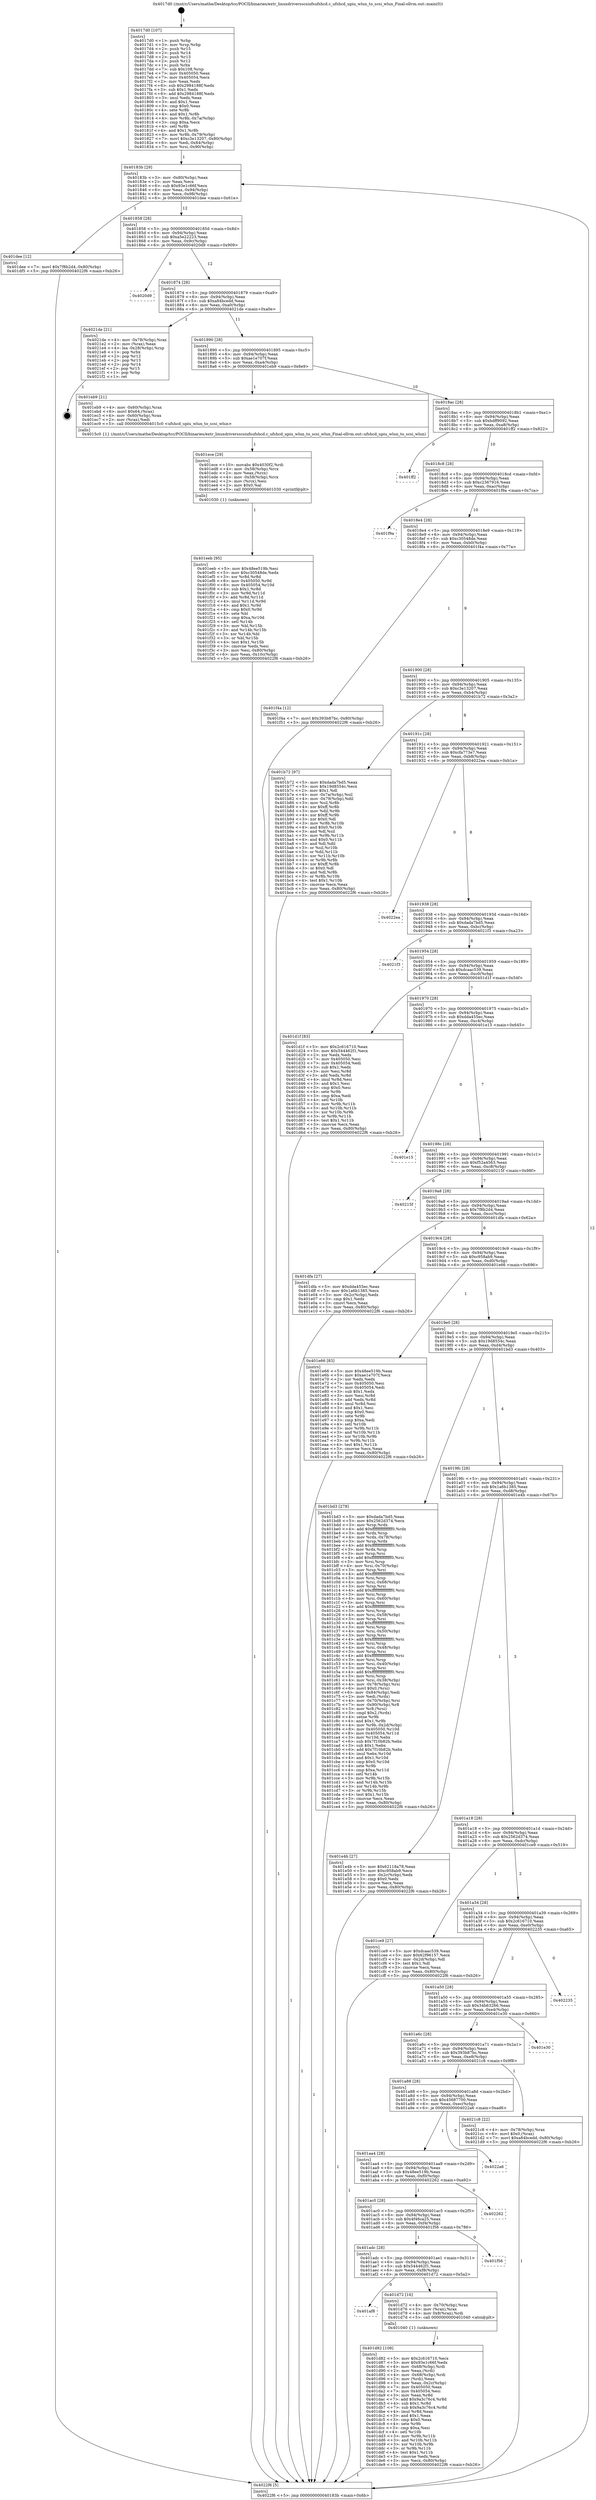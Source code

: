 digraph "0x4017d0" {
  label = "0x4017d0 (/mnt/c/Users/mathe/Desktop/tcc/POCII/binaries/extr_linuxdriversscsiufsufshcd.c_ufshcd_upiu_wlun_to_scsi_wlun_Final-ollvm.out::main(0))"
  labelloc = "t"
  node[shape=record]

  Entry [label="",width=0.3,height=0.3,shape=circle,fillcolor=black,style=filled]
  "0x40183b" [label="{
     0x40183b [29]\l
     | [instrs]\l
     &nbsp;&nbsp;0x40183b \<+3\>: mov -0x80(%rbp),%eax\l
     &nbsp;&nbsp;0x40183e \<+2\>: mov %eax,%ecx\l
     &nbsp;&nbsp;0x401840 \<+6\>: sub $0x93e1c66f,%ecx\l
     &nbsp;&nbsp;0x401846 \<+6\>: mov %eax,-0x94(%rbp)\l
     &nbsp;&nbsp;0x40184c \<+6\>: mov %ecx,-0x98(%rbp)\l
     &nbsp;&nbsp;0x401852 \<+6\>: je 0000000000401dee \<main+0x61e\>\l
  }"]
  "0x401dee" [label="{
     0x401dee [12]\l
     | [instrs]\l
     &nbsp;&nbsp;0x401dee \<+7\>: movl $0x7f8b2d4,-0x80(%rbp)\l
     &nbsp;&nbsp;0x401df5 \<+5\>: jmp 00000000004022f6 \<main+0xb26\>\l
  }"]
  "0x401858" [label="{
     0x401858 [28]\l
     | [instrs]\l
     &nbsp;&nbsp;0x401858 \<+5\>: jmp 000000000040185d \<main+0x8d\>\l
     &nbsp;&nbsp;0x40185d \<+6\>: mov -0x94(%rbp),%eax\l
     &nbsp;&nbsp;0x401863 \<+5\>: sub $0xa5e22223,%eax\l
     &nbsp;&nbsp;0x401868 \<+6\>: mov %eax,-0x9c(%rbp)\l
     &nbsp;&nbsp;0x40186e \<+6\>: je 00000000004020d9 \<main+0x909\>\l
  }"]
  Exit [label="",width=0.3,height=0.3,shape=circle,fillcolor=black,style=filled,peripheries=2]
  "0x4020d9" [label="{
     0x4020d9\l
  }", style=dashed]
  "0x401874" [label="{
     0x401874 [28]\l
     | [instrs]\l
     &nbsp;&nbsp;0x401874 \<+5\>: jmp 0000000000401879 \<main+0xa9\>\l
     &nbsp;&nbsp;0x401879 \<+6\>: mov -0x94(%rbp),%eax\l
     &nbsp;&nbsp;0x40187f \<+5\>: sub $0xa84bcedd,%eax\l
     &nbsp;&nbsp;0x401884 \<+6\>: mov %eax,-0xa0(%rbp)\l
     &nbsp;&nbsp;0x40188a \<+6\>: je 00000000004021de \<main+0xa0e\>\l
  }"]
  "0x401eeb" [label="{
     0x401eeb [95]\l
     | [instrs]\l
     &nbsp;&nbsp;0x401eeb \<+5\>: mov $0x48ee519b,%esi\l
     &nbsp;&nbsp;0x401ef0 \<+5\>: mov $0xc30548de,%edx\l
     &nbsp;&nbsp;0x401ef5 \<+3\>: xor %r8d,%r8d\l
     &nbsp;&nbsp;0x401ef8 \<+8\>: mov 0x405050,%r9d\l
     &nbsp;&nbsp;0x401f00 \<+8\>: mov 0x405054,%r10d\l
     &nbsp;&nbsp;0x401f08 \<+4\>: sub $0x1,%r8d\l
     &nbsp;&nbsp;0x401f0c \<+3\>: mov %r9d,%r11d\l
     &nbsp;&nbsp;0x401f0f \<+3\>: add %r8d,%r11d\l
     &nbsp;&nbsp;0x401f12 \<+4\>: imul %r11d,%r9d\l
     &nbsp;&nbsp;0x401f16 \<+4\>: and $0x1,%r9d\l
     &nbsp;&nbsp;0x401f1a \<+4\>: cmp $0x0,%r9d\l
     &nbsp;&nbsp;0x401f1e \<+3\>: sete %bl\l
     &nbsp;&nbsp;0x401f21 \<+4\>: cmp $0xa,%r10d\l
     &nbsp;&nbsp;0x401f25 \<+4\>: setl %r14b\l
     &nbsp;&nbsp;0x401f29 \<+3\>: mov %bl,%r15b\l
     &nbsp;&nbsp;0x401f2c \<+3\>: and %r14b,%r15b\l
     &nbsp;&nbsp;0x401f2f \<+3\>: xor %r14b,%bl\l
     &nbsp;&nbsp;0x401f32 \<+3\>: or %bl,%r15b\l
     &nbsp;&nbsp;0x401f35 \<+4\>: test $0x1,%r15b\l
     &nbsp;&nbsp;0x401f39 \<+3\>: cmovne %edx,%esi\l
     &nbsp;&nbsp;0x401f3c \<+3\>: mov %esi,-0x80(%rbp)\l
     &nbsp;&nbsp;0x401f3f \<+6\>: mov %eax,-0x10c(%rbp)\l
     &nbsp;&nbsp;0x401f45 \<+5\>: jmp 00000000004022f6 \<main+0xb26\>\l
  }"]
  "0x4021de" [label="{
     0x4021de [21]\l
     | [instrs]\l
     &nbsp;&nbsp;0x4021de \<+4\>: mov -0x78(%rbp),%rax\l
     &nbsp;&nbsp;0x4021e2 \<+2\>: mov (%rax),%eax\l
     &nbsp;&nbsp;0x4021e4 \<+4\>: lea -0x28(%rbp),%rsp\l
     &nbsp;&nbsp;0x4021e8 \<+1\>: pop %rbx\l
     &nbsp;&nbsp;0x4021e9 \<+2\>: pop %r12\l
     &nbsp;&nbsp;0x4021eb \<+2\>: pop %r13\l
     &nbsp;&nbsp;0x4021ed \<+2\>: pop %r14\l
     &nbsp;&nbsp;0x4021ef \<+2\>: pop %r15\l
     &nbsp;&nbsp;0x4021f1 \<+1\>: pop %rbp\l
     &nbsp;&nbsp;0x4021f2 \<+1\>: ret\l
  }"]
  "0x401890" [label="{
     0x401890 [28]\l
     | [instrs]\l
     &nbsp;&nbsp;0x401890 \<+5\>: jmp 0000000000401895 \<main+0xc5\>\l
     &nbsp;&nbsp;0x401895 \<+6\>: mov -0x94(%rbp),%eax\l
     &nbsp;&nbsp;0x40189b \<+5\>: sub $0xae1e707f,%eax\l
     &nbsp;&nbsp;0x4018a0 \<+6\>: mov %eax,-0xa4(%rbp)\l
     &nbsp;&nbsp;0x4018a6 \<+6\>: je 0000000000401eb9 \<main+0x6e9\>\l
  }"]
  "0x401ece" [label="{
     0x401ece [29]\l
     | [instrs]\l
     &nbsp;&nbsp;0x401ece \<+10\>: movabs $0x4030f2,%rdi\l
     &nbsp;&nbsp;0x401ed8 \<+4\>: mov -0x58(%rbp),%rcx\l
     &nbsp;&nbsp;0x401edc \<+2\>: mov %eax,(%rcx)\l
     &nbsp;&nbsp;0x401ede \<+4\>: mov -0x58(%rbp),%rcx\l
     &nbsp;&nbsp;0x401ee2 \<+2\>: mov (%rcx),%esi\l
     &nbsp;&nbsp;0x401ee4 \<+2\>: mov $0x0,%al\l
     &nbsp;&nbsp;0x401ee6 \<+5\>: call 0000000000401030 \<printf@plt\>\l
     | [calls]\l
     &nbsp;&nbsp;0x401030 \{1\} (unknown)\l
  }"]
  "0x401eb9" [label="{
     0x401eb9 [21]\l
     | [instrs]\l
     &nbsp;&nbsp;0x401eb9 \<+4\>: mov -0x60(%rbp),%rax\l
     &nbsp;&nbsp;0x401ebd \<+6\>: movl $0x64,(%rax)\l
     &nbsp;&nbsp;0x401ec3 \<+4\>: mov -0x60(%rbp),%rax\l
     &nbsp;&nbsp;0x401ec7 \<+2\>: mov (%rax),%edi\l
     &nbsp;&nbsp;0x401ec9 \<+5\>: call 00000000004015c0 \<ufshcd_upiu_wlun_to_scsi_wlun\>\l
     | [calls]\l
     &nbsp;&nbsp;0x4015c0 \{1\} (/mnt/c/Users/mathe/Desktop/tcc/POCII/binaries/extr_linuxdriversscsiufsufshcd.c_ufshcd_upiu_wlun_to_scsi_wlun_Final-ollvm.out::ufshcd_upiu_wlun_to_scsi_wlun)\l
  }"]
  "0x4018ac" [label="{
     0x4018ac [28]\l
     | [instrs]\l
     &nbsp;&nbsp;0x4018ac \<+5\>: jmp 00000000004018b1 \<main+0xe1\>\l
     &nbsp;&nbsp;0x4018b1 \<+6\>: mov -0x94(%rbp),%eax\l
     &nbsp;&nbsp;0x4018b7 \<+5\>: sub $0xbdff9092,%eax\l
     &nbsp;&nbsp;0x4018bc \<+6\>: mov %eax,-0xa8(%rbp)\l
     &nbsp;&nbsp;0x4018c2 \<+6\>: je 0000000000401ff2 \<main+0x822\>\l
  }"]
  "0x401d82" [label="{
     0x401d82 [108]\l
     | [instrs]\l
     &nbsp;&nbsp;0x401d82 \<+5\>: mov $0x2c616710,%ecx\l
     &nbsp;&nbsp;0x401d87 \<+5\>: mov $0x93e1c66f,%edx\l
     &nbsp;&nbsp;0x401d8c \<+4\>: mov -0x68(%rbp),%rdi\l
     &nbsp;&nbsp;0x401d90 \<+2\>: mov %eax,(%rdi)\l
     &nbsp;&nbsp;0x401d92 \<+4\>: mov -0x68(%rbp),%rdi\l
     &nbsp;&nbsp;0x401d96 \<+2\>: mov (%rdi),%eax\l
     &nbsp;&nbsp;0x401d98 \<+3\>: mov %eax,-0x2c(%rbp)\l
     &nbsp;&nbsp;0x401d9b \<+7\>: mov 0x405050,%eax\l
     &nbsp;&nbsp;0x401da2 \<+7\>: mov 0x405054,%esi\l
     &nbsp;&nbsp;0x401da9 \<+3\>: mov %eax,%r8d\l
     &nbsp;&nbsp;0x401dac \<+7\>: add $0x9a3c76c4,%r8d\l
     &nbsp;&nbsp;0x401db3 \<+4\>: sub $0x1,%r8d\l
     &nbsp;&nbsp;0x401db7 \<+7\>: sub $0x9a3c76c4,%r8d\l
     &nbsp;&nbsp;0x401dbe \<+4\>: imul %r8d,%eax\l
     &nbsp;&nbsp;0x401dc2 \<+3\>: and $0x1,%eax\l
     &nbsp;&nbsp;0x401dc5 \<+3\>: cmp $0x0,%eax\l
     &nbsp;&nbsp;0x401dc8 \<+4\>: sete %r9b\l
     &nbsp;&nbsp;0x401dcc \<+3\>: cmp $0xa,%esi\l
     &nbsp;&nbsp;0x401dcf \<+4\>: setl %r10b\l
     &nbsp;&nbsp;0x401dd3 \<+3\>: mov %r9b,%r11b\l
     &nbsp;&nbsp;0x401dd6 \<+3\>: and %r10b,%r11b\l
     &nbsp;&nbsp;0x401dd9 \<+3\>: xor %r10b,%r9b\l
     &nbsp;&nbsp;0x401ddc \<+3\>: or %r9b,%r11b\l
     &nbsp;&nbsp;0x401ddf \<+4\>: test $0x1,%r11b\l
     &nbsp;&nbsp;0x401de3 \<+3\>: cmovne %edx,%ecx\l
     &nbsp;&nbsp;0x401de6 \<+3\>: mov %ecx,-0x80(%rbp)\l
     &nbsp;&nbsp;0x401de9 \<+5\>: jmp 00000000004022f6 \<main+0xb26\>\l
  }"]
  "0x401ff2" [label="{
     0x401ff2\l
  }", style=dashed]
  "0x4018c8" [label="{
     0x4018c8 [28]\l
     | [instrs]\l
     &nbsp;&nbsp;0x4018c8 \<+5\>: jmp 00000000004018cd \<main+0xfd\>\l
     &nbsp;&nbsp;0x4018cd \<+6\>: mov -0x94(%rbp),%eax\l
     &nbsp;&nbsp;0x4018d3 \<+5\>: sub $0xc2367916,%eax\l
     &nbsp;&nbsp;0x4018d8 \<+6\>: mov %eax,-0xac(%rbp)\l
     &nbsp;&nbsp;0x4018de \<+6\>: je 0000000000401f9a \<main+0x7ca\>\l
  }"]
  "0x401af8" [label="{
     0x401af8\l
  }", style=dashed]
  "0x401f9a" [label="{
     0x401f9a\l
  }", style=dashed]
  "0x4018e4" [label="{
     0x4018e4 [28]\l
     | [instrs]\l
     &nbsp;&nbsp;0x4018e4 \<+5\>: jmp 00000000004018e9 \<main+0x119\>\l
     &nbsp;&nbsp;0x4018e9 \<+6\>: mov -0x94(%rbp),%eax\l
     &nbsp;&nbsp;0x4018ef \<+5\>: sub $0xc30548de,%eax\l
     &nbsp;&nbsp;0x4018f4 \<+6\>: mov %eax,-0xb0(%rbp)\l
     &nbsp;&nbsp;0x4018fa \<+6\>: je 0000000000401f4a \<main+0x77a\>\l
  }"]
  "0x401d72" [label="{
     0x401d72 [16]\l
     | [instrs]\l
     &nbsp;&nbsp;0x401d72 \<+4\>: mov -0x70(%rbp),%rax\l
     &nbsp;&nbsp;0x401d76 \<+3\>: mov (%rax),%rax\l
     &nbsp;&nbsp;0x401d79 \<+4\>: mov 0x8(%rax),%rdi\l
     &nbsp;&nbsp;0x401d7d \<+5\>: call 0000000000401040 \<atoi@plt\>\l
     | [calls]\l
     &nbsp;&nbsp;0x401040 \{1\} (unknown)\l
  }"]
  "0x401f4a" [label="{
     0x401f4a [12]\l
     | [instrs]\l
     &nbsp;&nbsp;0x401f4a \<+7\>: movl $0x393b87bc,-0x80(%rbp)\l
     &nbsp;&nbsp;0x401f51 \<+5\>: jmp 00000000004022f6 \<main+0xb26\>\l
  }"]
  "0x401900" [label="{
     0x401900 [28]\l
     | [instrs]\l
     &nbsp;&nbsp;0x401900 \<+5\>: jmp 0000000000401905 \<main+0x135\>\l
     &nbsp;&nbsp;0x401905 \<+6\>: mov -0x94(%rbp),%eax\l
     &nbsp;&nbsp;0x40190b \<+5\>: sub $0xc3e13207,%eax\l
     &nbsp;&nbsp;0x401910 \<+6\>: mov %eax,-0xb4(%rbp)\l
     &nbsp;&nbsp;0x401916 \<+6\>: je 0000000000401b72 \<main+0x3a2\>\l
  }"]
  "0x401adc" [label="{
     0x401adc [28]\l
     | [instrs]\l
     &nbsp;&nbsp;0x401adc \<+5\>: jmp 0000000000401ae1 \<main+0x311\>\l
     &nbsp;&nbsp;0x401ae1 \<+6\>: mov -0x94(%rbp),%eax\l
     &nbsp;&nbsp;0x401ae7 \<+5\>: sub $0x544462f1,%eax\l
     &nbsp;&nbsp;0x401aec \<+6\>: mov %eax,-0xf8(%rbp)\l
     &nbsp;&nbsp;0x401af2 \<+6\>: je 0000000000401d72 \<main+0x5a2\>\l
  }"]
  "0x401b72" [label="{
     0x401b72 [97]\l
     | [instrs]\l
     &nbsp;&nbsp;0x401b72 \<+5\>: mov $0xdada7bd5,%eax\l
     &nbsp;&nbsp;0x401b77 \<+5\>: mov $0x19d8554c,%ecx\l
     &nbsp;&nbsp;0x401b7c \<+2\>: mov $0x1,%dl\l
     &nbsp;&nbsp;0x401b7e \<+4\>: mov -0x7a(%rbp),%sil\l
     &nbsp;&nbsp;0x401b82 \<+4\>: mov -0x79(%rbp),%dil\l
     &nbsp;&nbsp;0x401b86 \<+3\>: mov %sil,%r8b\l
     &nbsp;&nbsp;0x401b89 \<+4\>: xor $0xff,%r8b\l
     &nbsp;&nbsp;0x401b8d \<+3\>: mov %dil,%r9b\l
     &nbsp;&nbsp;0x401b90 \<+4\>: xor $0xff,%r9b\l
     &nbsp;&nbsp;0x401b94 \<+3\>: xor $0x0,%dl\l
     &nbsp;&nbsp;0x401b97 \<+3\>: mov %r8b,%r10b\l
     &nbsp;&nbsp;0x401b9a \<+4\>: and $0x0,%r10b\l
     &nbsp;&nbsp;0x401b9e \<+3\>: and %dl,%sil\l
     &nbsp;&nbsp;0x401ba1 \<+3\>: mov %r9b,%r11b\l
     &nbsp;&nbsp;0x401ba4 \<+4\>: and $0x0,%r11b\l
     &nbsp;&nbsp;0x401ba8 \<+3\>: and %dl,%dil\l
     &nbsp;&nbsp;0x401bab \<+3\>: or %sil,%r10b\l
     &nbsp;&nbsp;0x401bae \<+3\>: or %dil,%r11b\l
     &nbsp;&nbsp;0x401bb1 \<+3\>: xor %r11b,%r10b\l
     &nbsp;&nbsp;0x401bb4 \<+3\>: or %r9b,%r8b\l
     &nbsp;&nbsp;0x401bb7 \<+4\>: xor $0xff,%r8b\l
     &nbsp;&nbsp;0x401bbb \<+3\>: or $0x0,%dl\l
     &nbsp;&nbsp;0x401bbe \<+3\>: and %dl,%r8b\l
     &nbsp;&nbsp;0x401bc1 \<+3\>: or %r8b,%r10b\l
     &nbsp;&nbsp;0x401bc4 \<+4\>: test $0x1,%r10b\l
     &nbsp;&nbsp;0x401bc8 \<+3\>: cmovne %ecx,%eax\l
     &nbsp;&nbsp;0x401bcb \<+3\>: mov %eax,-0x80(%rbp)\l
     &nbsp;&nbsp;0x401bce \<+5\>: jmp 00000000004022f6 \<main+0xb26\>\l
  }"]
  "0x40191c" [label="{
     0x40191c [28]\l
     | [instrs]\l
     &nbsp;&nbsp;0x40191c \<+5\>: jmp 0000000000401921 \<main+0x151\>\l
     &nbsp;&nbsp;0x401921 \<+6\>: mov -0x94(%rbp),%eax\l
     &nbsp;&nbsp;0x401927 \<+5\>: sub $0xcfa773e7,%eax\l
     &nbsp;&nbsp;0x40192c \<+6\>: mov %eax,-0xb8(%rbp)\l
     &nbsp;&nbsp;0x401932 \<+6\>: je 00000000004022ea \<main+0xb1a\>\l
  }"]
  "0x4022f6" [label="{
     0x4022f6 [5]\l
     | [instrs]\l
     &nbsp;&nbsp;0x4022f6 \<+5\>: jmp 000000000040183b \<main+0x6b\>\l
  }"]
  "0x4017d0" [label="{
     0x4017d0 [107]\l
     | [instrs]\l
     &nbsp;&nbsp;0x4017d0 \<+1\>: push %rbp\l
     &nbsp;&nbsp;0x4017d1 \<+3\>: mov %rsp,%rbp\l
     &nbsp;&nbsp;0x4017d4 \<+2\>: push %r15\l
     &nbsp;&nbsp;0x4017d6 \<+2\>: push %r14\l
     &nbsp;&nbsp;0x4017d8 \<+2\>: push %r13\l
     &nbsp;&nbsp;0x4017da \<+2\>: push %r12\l
     &nbsp;&nbsp;0x4017dc \<+1\>: push %rbx\l
     &nbsp;&nbsp;0x4017dd \<+7\>: sub $0x108,%rsp\l
     &nbsp;&nbsp;0x4017e4 \<+7\>: mov 0x405050,%eax\l
     &nbsp;&nbsp;0x4017eb \<+7\>: mov 0x405054,%ecx\l
     &nbsp;&nbsp;0x4017f2 \<+2\>: mov %eax,%edx\l
     &nbsp;&nbsp;0x4017f4 \<+6\>: sub $0x2984188f,%edx\l
     &nbsp;&nbsp;0x4017fa \<+3\>: sub $0x1,%edx\l
     &nbsp;&nbsp;0x4017fd \<+6\>: add $0x2984188f,%edx\l
     &nbsp;&nbsp;0x401803 \<+3\>: imul %edx,%eax\l
     &nbsp;&nbsp;0x401806 \<+3\>: and $0x1,%eax\l
     &nbsp;&nbsp;0x401809 \<+3\>: cmp $0x0,%eax\l
     &nbsp;&nbsp;0x40180c \<+4\>: sete %r8b\l
     &nbsp;&nbsp;0x401810 \<+4\>: and $0x1,%r8b\l
     &nbsp;&nbsp;0x401814 \<+4\>: mov %r8b,-0x7a(%rbp)\l
     &nbsp;&nbsp;0x401818 \<+3\>: cmp $0xa,%ecx\l
     &nbsp;&nbsp;0x40181b \<+4\>: setl %r8b\l
     &nbsp;&nbsp;0x40181f \<+4\>: and $0x1,%r8b\l
     &nbsp;&nbsp;0x401823 \<+4\>: mov %r8b,-0x79(%rbp)\l
     &nbsp;&nbsp;0x401827 \<+7\>: movl $0xc3e13207,-0x80(%rbp)\l
     &nbsp;&nbsp;0x40182e \<+6\>: mov %edi,-0x84(%rbp)\l
     &nbsp;&nbsp;0x401834 \<+7\>: mov %rsi,-0x90(%rbp)\l
  }"]
  "0x401f56" [label="{
     0x401f56\l
  }", style=dashed]
  "0x4022ea" [label="{
     0x4022ea\l
  }", style=dashed]
  "0x401938" [label="{
     0x401938 [28]\l
     | [instrs]\l
     &nbsp;&nbsp;0x401938 \<+5\>: jmp 000000000040193d \<main+0x16d\>\l
     &nbsp;&nbsp;0x40193d \<+6\>: mov -0x94(%rbp),%eax\l
     &nbsp;&nbsp;0x401943 \<+5\>: sub $0xdada7bd5,%eax\l
     &nbsp;&nbsp;0x401948 \<+6\>: mov %eax,-0xbc(%rbp)\l
     &nbsp;&nbsp;0x40194e \<+6\>: je 00000000004021f3 \<main+0xa23\>\l
  }"]
  "0x401ac0" [label="{
     0x401ac0 [28]\l
     | [instrs]\l
     &nbsp;&nbsp;0x401ac0 \<+5\>: jmp 0000000000401ac5 \<main+0x2f5\>\l
     &nbsp;&nbsp;0x401ac5 \<+6\>: mov -0x94(%rbp),%eax\l
     &nbsp;&nbsp;0x401acb \<+5\>: sub $0x4f46ca25,%eax\l
     &nbsp;&nbsp;0x401ad0 \<+6\>: mov %eax,-0xf4(%rbp)\l
     &nbsp;&nbsp;0x401ad6 \<+6\>: je 0000000000401f56 \<main+0x786\>\l
  }"]
  "0x4021f3" [label="{
     0x4021f3\l
  }", style=dashed]
  "0x401954" [label="{
     0x401954 [28]\l
     | [instrs]\l
     &nbsp;&nbsp;0x401954 \<+5\>: jmp 0000000000401959 \<main+0x189\>\l
     &nbsp;&nbsp;0x401959 \<+6\>: mov -0x94(%rbp),%eax\l
     &nbsp;&nbsp;0x40195f \<+5\>: sub $0xdcaac539,%eax\l
     &nbsp;&nbsp;0x401964 \<+6\>: mov %eax,-0xc0(%rbp)\l
     &nbsp;&nbsp;0x40196a \<+6\>: je 0000000000401d1f \<main+0x54f\>\l
  }"]
  "0x402262" [label="{
     0x402262\l
  }", style=dashed]
  "0x401d1f" [label="{
     0x401d1f [83]\l
     | [instrs]\l
     &nbsp;&nbsp;0x401d1f \<+5\>: mov $0x2c616710,%eax\l
     &nbsp;&nbsp;0x401d24 \<+5\>: mov $0x544462f1,%ecx\l
     &nbsp;&nbsp;0x401d29 \<+2\>: xor %edx,%edx\l
     &nbsp;&nbsp;0x401d2b \<+7\>: mov 0x405050,%esi\l
     &nbsp;&nbsp;0x401d32 \<+7\>: mov 0x405054,%edi\l
     &nbsp;&nbsp;0x401d39 \<+3\>: sub $0x1,%edx\l
     &nbsp;&nbsp;0x401d3c \<+3\>: mov %esi,%r8d\l
     &nbsp;&nbsp;0x401d3f \<+3\>: add %edx,%r8d\l
     &nbsp;&nbsp;0x401d42 \<+4\>: imul %r8d,%esi\l
     &nbsp;&nbsp;0x401d46 \<+3\>: and $0x1,%esi\l
     &nbsp;&nbsp;0x401d49 \<+3\>: cmp $0x0,%esi\l
     &nbsp;&nbsp;0x401d4c \<+4\>: sete %r9b\l
     &nbsp;&nbsp;0x401d50 \<+3\>: cmp $0xa,%edi\l
     &nbsp;&nbsp;0x401d53 \<+4\>: setl %r10b\l
     &nbsp;&nbsp;0x401d57 \<+3\>: mov %r9b,%r11b\l
     &nbsp;&nbsp;0x401d5a \<+3\>: and %r10b,%r11b\l
     &nbsp;&nbsp;0x401d5d \<+3\>: xor %r10b,%r9b\l
     &nbsp;&nbsp;0x401d60 \<+3\>: or %r9b,%r11b\l
     &nbsp;&nbsp;0x401d63 \<+4\>: test $0x1,%r11b\l
     &nbsp;&nbsp;0x401d67 \<+3\>: cmovne %ecx,%eax\l
     &nbsp;&nbsp;0x401d6a \<+3\>: mov %eax,-0x80(%rbp)\l
     &nbsp;&nbsp;0x401d6d \<+5\>: jmp 00000000004022f6 \<main+0xb26\>\l
  }"]
  "0x401970" [label="{
     0x401970 [28]\l
     | [instrs]\l
     &nbsp;&nbsp;0x401970 \<+5\>: jmp 0000000000401975 \<main+0x1a5\>\l
     &nbsp;&nbsp;0x401975 \<+6\>: mov -0x94(%rbp),%eax\l
     &nbsp;&nbsp;0x40197b \<+5\>: sub $0xdda455ec,%eax\l
     &nbsp;&nbsp;0x401980 \<+6\>: mov %eax,-0xc4(%rbp)\l
     &nbsp;&nbsp;0x401986 \<+6\>: je 0000000000401e15 \<main+0x645\>\l
  }"]
  "0x401aa4" [label="{
     0x401aa4 [28]\l
     | [instrs]\l
     &nbsp;&nbsp;0x401aa4 \<+5\>: jmp 0000000000401aa9 \<main+0x2d9\>\l
     &nbsp;&nbsp;0x401aa9 \<+6\>: mov -0x94(%rbp),%eax\l
     &nbsp;&nbsp;0x401aaf \<+5\>: sub $0x48ee519b,%eax\l
     &nbsp;&nbsp;0x401ab4 \<+6\>: mov %eax,-0xf0(%rbp)\l
     &nbsp;&nbsp;0x401aba \<+6\>: je 0000000000402262 \<main+0xa92\>\l
  }"]
  "0x401e15" [label="{
     0x401e15\l
  }", style=dashed]
  "0x40198c" [label="{
     0x40198c [28]\l
     | [instrs]\l
     &nbsp;&nbsp;0x40198c \<+5\>: jmp 0000000000401991 \<main+0x1c1\>\l
     &nbsp;&nbsp;0x401991 \<+6\>: mov -0x94(%rbp),%eax\l
     &nbsp;&nbsp;0x401997 \<+5\>: sub $0xf52a4563,%eax\l
     &nbsp;&nbsp;0x40199c \<+6\>: mov %eax,-0xc8(%rbp)\l
     &nbsp;&nbsp;0x4019a2 \<+6\>: je 000000000040215f \<main+0x98f\>\l
  }"]
  "0x4022a6" [label="{
     0x4022a6\l
  }", style=dashed]
  "0x40215f" [label="{
     0x40215f\l
  }", style=dashed]
  "0x4019a8" [label="{
     0x4019a8 [28]\l
     | [instrs]\l
     &nbsp;&nbsp;0x4019a8 \<+5\>: jmp 00000000004019ad \<main+0x1dd\>\l
     &nbsp;&nbsp;0x4019ad \<+6\>: mov -0x94(%rbp),%eax\l
     &nbsp;&nbsp;0x4019b3 \<+5\>: sub $0x7f8b2d4,%eax\l
     &nbsp;&nbsp;0x4019b8 \<+6\>: mov %eax,-0xcc(%rbp)\l
     &nbsp;&nbsp;0x4019be \<+6\>: je 0000000000401dfa \<main+0x62a\>\l
  }"]
  "0x401a88" [label="{
     0x401a88 [28]\l
     | [instrs]\l
     &nbsp;&nbsp;0x401a88 \<+5\>: jmp 0000000000401a8d \<main+0x2bd\>\l
     &nbsp;&nbsp;0x401a8d \<+6\>: mov -0x94(%rbp),%eax\l
     &nbsp;&nbsp;0x401a93 \<+5\>: sub $0x45687700,%eax\l
     &nbsp;&nbsp;0x401a98 \<+6\>: mov %eax,-0xec(%rbp)\l
     &nbsp;&nbsp;0x401a9e \<+6\>: je 00000000004022a6 \<main+0xad6\>\l
  }"]
  "0x401dfa" [label="{
     0x401dfa [27]\l
     | [instrs]\l
     &nbsp;&nbsp;0x401dfa \<+5\>: mov $0xdda455ec,%eax\l
     &nbsp;&nbsp;0x401dff \<+5\>: mov $0x1a6b1385,%ecx\l
     &nbsp;&nbsp;0x401e04 \<+3\>: mov -0x2c(%rbp),%edx\l
     &nbsp;&nbsp;0x401e07 \<+3\>: cmp $0x1,%edx\l
     &nbsp;&nbsp;0x401e0a \<+3\>: cmovl %ecx,%eax\l
     &nbsp;&nbsp;0x401e0d \<+3\>: mov %eax,-0x80(%rbp)\l
     &nbsp;&nbsp;0x401e10 \<+5\>: jmp 00000000004022f6 \<main+0xb26\>\l
  }"]
  "0x4019c4" [label="{
     0x4019c4 [28]\l
     | [instrs]\l
     &nbsp;&nbsp;0x4019c4 \<+5\>: jmp 00000000004019c9 \<main+0x1f9\>\l
     &nbsp;&nbsp;0x4019c9 \<+6\>: mov -0x94(%rbp),%eax\l
     &nbsp;&nbsp;0x4019cf \<+5\>: sub $0xc958ab9,%eax\l
     &nbsp;&nbsp;0x4019d4 \<+6\>: mov %eax,-0xd0(%rbp)\l
     &nbsp;&nbsp;0x4019da \<+6\>: je 0000000000401e66 \<main+0x696\>\l
  }"]
  "0x4021c8" [label="{
     0x4021c8 [22]\l
     | [instrs]\l
     &nbsp;&nbsp;0x4021c8 \<+4\>: mov -0x78(%rbp),%rax\l
     &nbsp;&nbsp;0x4021cc \<+6\>: movl $0x0,(%rax)\l
     &nbsp;&nbsp;0x4021d2 \<+7\>: movl $0xa84bcedd,-0x80(%rbp)\l
     &nbsp;&nbsp;0x4021d9 \<+5\>: jmp 00000000004022f6 \<main+0xb26\>\l
  }"]
  "0x401e66" [label="{
     0x401e66 [83]\l
     | [instrs]\l
     &nbsp;&nbsp;0x401e66 \<+5\>: mov $0x48ee519b,%eax\l
     &nbsp;&nbsp;0x401e6b \<+5\>: mov $0xae1e707f,%ecx\l
     &nbsp;&nbsp;0x401e70 \<+2\>: xor %edx,%edx\l
     &nbsp;&nbsp;0x401e72 \<+7\>: mov 0x405050,%esi\l
     &nbsp;&nbsp;0x401e79 \<+7\>: mov 0x405054,%edi\l
     &nbsp;&nbsp;0x401e80 \<+3\>: sub $0x1,%edx\l
     &nbsp;&nbsp;0x401e83 \<+3\>: mov %esi,%r8d\l
     &nbsp;&nbsp;0x401e86 \<+3\>: add %edx,%r8d\l
     &nbsp;&nbsp;0x401e89 \<+4\>: imul %r8d,%esi\l
     &nbsp;&nbsp;0x401e8d \<+3\>: and $0x1,%esi\l
     &nbsp;&nbsp;0x401e90 \<+3\>: cmp $0x0,%esi\l
     &nbsp;&nbsp;0x401e93 \<+4\>: sete %r9b\l
     &nbsp;&nbsp;0x401e97 \<+3\>: cmp $0xa,%edi\l
     &nbsp;&nbsp;0x401e9a \<+4\>: setl %r10b\l
     &nbsp;&nbsp;0x401e9e \<+3\>: mov %r9b,%r11b\l
     &nbsp;&nbsp;0x401ea1 \<+3\>: and %r10b,%r11b\l
     &nbsp;&nbsp;0x401ea4 \<+3\>: xor %r10b,%r9b\l
     &nbsp;&nbsp;0x401ea7 \<+3\>: or %r9b,%r11b\l
     &nbsp;&nbsp;0x401eaa \<+4\>: test $0x1,%r11b\l
     &nbsp;&nbsp;0x401eae \<+3\>: cmovne %ecx,%eax\l
     &nbsp;&nbsp;0x401eb1 \<+3\>: mov %eax,-0x80(%rbp)\l
     &nbsp;&nbsp;0x401eb4 \<+5\>: jmp 00000000004022f6 \<main+0xb26\>\l
  }"]
  "0x4019e0" [label="{
     0x4019e0 [28]\l
     | [instrs]\l
     &nbsp;&nbsp;0x4019e0 \<+5\>: jmp 00000000004019e5 \<main+0x215\>\l
     &nbsp;&nbsp;0x4019e5 \<+6\>: mov -0x94(%rbp),%eax\l
     &nbsp;&nbsp;0x4019eb \<+5\>: sub $0x19d8554c,%eax\l
     &nbsp;&nbsp;0x4019f0 \<+6\>: mov %eax,-0xd4(%rbp)\l
     &nbsp;&nbsp;0x4019f6 \<+6\>: je 0000000000401bd3 \<main+0x403\>\l
  }"]
  "0x401a6c" [label="{
     0x401a6c [28]\l
     | [instrs]\l
     &nbsp;&nbsp;0x401a6c \<+5\>: jmp 0000000000401a71 \<main+0x2a1\>\l
     &nbsp;&nbsp;0x401a71 \<+6\>: mov -0x94(%rbp),%eax\l
     &nbsp;&nbsp;0x401a77 \<+5\>: sub $0x393b87bc,%eax\l
     &nbsp;&nbsp;0x401a7c \<+6\>: mov %eax,-0xe8(%rbp)\l
     &nbsp;&nbsp;0x401a82 \<+6\>: je 00000000004021c8 \<main+0x9f8\>\l
  }"]
  "0x401bd3" [label="{
     0x401bd3 [278]\l
     | [instrs]\l
     &nbsp;&nbsp;0x401bd3 \<+5\>: mov $0xdada7bd5,%eax\l
     &nbsp;&nbsp;0x401bd8 \<+5\>: mov $0x2562d374,%ecx\l
     &nbsp;&nbsp;0x401bdd \<+3\>: mov %rsp,%rdx\l
     &nbsp;&nbsp;0x401be0 \<+4\>: add $0xfffffffffffffff0,%rdx\l
     &nbsp;&nbsp;0x401be4 \<+3\>: mov %rdx,%rsp\l
     &nbsp;&nbsp;0x401be7 \<+4\>: mov %rdx,-0x78(%rbp)\l
     &nbsp;&nbsp;0x401beb \<+3\>: mov %rsp,%rdx\l
     &nbsp;&nbsp;0x401bee \<+4\>: add $0xfffffffffffffff0,%rdx\l
     &nbsp;&nbsp;0x401bf2 \<+3\>: mov %rdx,%rsp\l
     &nbsp;&nbsp;0x401bf5 \<+3\>: mov %rsp,%rsi\l
     &nbsp;&nbsp;0x401bf8 \<+4\>: add $0xfffffffffffffff0,%rsi\l
     &nbsp;&nbsp;0x401bfc \<+3\>: mov %rsi,%rsp\l
     &nbsp;&nbsp;0x401bff \<+4\>: mov %rsi,-0x70(%rbp)\l
     &nbsp;&nbsp;0x401c03 \<+3\>: mov %rsp,%rsi\l
     &nbsp;&nbsp;0x401c06 \<+4\>: add $0xfffffffffffffff0,%rsi\l
     &nbsp;&nbsp;0x401c0a \<+3\>: mov %rsi,%rsp\l
     &nbsp;&nbsp;0x401c0d \<+4\>: mov %rsi,-0x68(%rbp)\l
     &nbsp;&nbsp;0x401c11 \<+3\>: mov %rsp,%rsi\l
     &nbsp;&nbsp;0x401c14 \<+4\>: add $0xfffffffffffffff0,%rsi\l
     &nbsp;&nbsp;0x401c18 \<+3\>: mov %rsi,%rsp\l
     &nbsp;&nbsp;0x401c1b \<+4\>: mov %rsi,-0x60(%rbp)\l
     &nbsp;&nbsp;0x401c1f \<+3\>: mov %rsp,%rsi\l
     &nbsp;&nbsp;0x401c22 \<+4\>: add $0xfffffffffffffff0,%rsi\l
     &nbsp;&nbsp;0x401c26 \<+3\>: mov %rsi,%rsp\l
     &nbsp;&nbsp;0x401c29 \<+4\>: mov %rsi,-0x58(%rbp)\l
     &nbsp;&nbsp;0x401c2d \<+3\>: mov %rsp,%rsi\l
     &nbsp;&nbsp;0x401c30 \<+4\>: add $0xfffffffffffffff0,%rsi\l
     &nbsp;&nbsp;0x401c34 \<+3\>: mov %rsi,%rsp\l
     &nbsp;&nbsp;0x401c37 \<+4\>: mov %rsi,-0x50(%rbp)\l
     &nbsp;&nbsp;0x401c3b \<+3\>: mov %rsp,%rsi\l
     &nbsp;&nbsp;0x401c3e \<+4\>: add $0xfffffffffffffff0,%rsi\l
     &nbsp;&nbsp;0x401c42 \<+3\>: mov %rsi,%rsp\l
     &nbsp;&nbsp;0x401c45 \<+4\>: mov %rsi,-0x48(%rbp)\l
     &nbsp;&nbsp;0x401c49 \<+3\>: mov %rsp,%rsi\l
     &nbsp;&nbsp;0x401c4c \<+4\>: add $0xfffffffffffffff0,%rsi\l
     &nbsp;&nbsp;0x401c50 \<+3\>: mov %rsi,%rsp\l
     &nbsp;&nbsp;0x401c53 \<+4\>: mov %rsi,-0x40(%rbp)\l
     &nbsp;&nbsp;0x401c57 \<+3\>: mov %rsp,%rsi\l
     &nbsp;&nbsp;0x401c5a \<+4\>: add $0xfffffffffffffff0,%rsi\l
     &nbsp;&nbsp;0x401c5e \<+3\>: mov %rsi,%rsp\l
     &nbsp;&nbsp;0x401c61 \<+4\>: mov %rsi,-0x38(%rbp)\l
     &nbsp;&nbsp;0x401c65 \<+4\>: mov -0x78(%rbp),%rsi\l
     &nbsp;&nbsp;0x401c69 \<+6\>: movl $0x0,(%rsi)\l
     &nbsp;&nbsp;0x401c6f \<+6\>: mov -0x84(%rbp),%edi\l
     &nbsp;&nbsp;0x401c75 \<+2\>: mov %edi,(%rdx)\l
     &nbsp;&nbsp;0x401c77 \<+4\>: mov -0x70(%rbp),%rsi\l
     &nbsp;&nbsp;0x401c7b \<+7\>: mov -0x90(%rbp),%r8\l
     &nbsp;&nbsp;0x401c82 \<+3\>: mov %r8,(%rsi)\l
     &nbsp;&nbsp;0x401c85 \<+3\>: cmpl $0x2,(%rdx)\l
     &nbsp;&nbsp;0x401c88 \<+4\>: setne %r9b\l
     &nbsp;&nbsp;0x401c8c \<+4\>: and $0x1,%r9b\l
     &nbsp;&nbsp;0x401c90 \<+4\>: mov %r9b,-0x2d(%rbp)\l
     &nbsp;&nbsp;0x401c94 \<+8\>: mov 0x405050,%r10d\l
     &nbsp;&nbsp;0x401c9c \<+8\>: mov 0x405054,%r11d\l
     &nbsp;&nbsp;0x401ca4 \<+3\>: mov %r10d,%ebx\l
     &nbsp;&nbsp;0x401ca7 \<+6\>: sub $0x7f10b82b,%ebx\l
     &nbsp;&nbsp;0x401cad \<+3\>: sub $0x1,%ebx\l
     &nbsp;&nbsp;0x401cb0 \<+6\>: add $0x7f10b82b,%ebx\l
     &nbsp;&nbsp;0x401cb6 \<+4\>: imul %ebx,%r10d\l
     &nbsp;&nbsp;0x401cba \<+4\>: and $0x1,%r10d\l
     &nbsp;&nbsp;0x401cbe \<+4\>: cmp $0x0,%r10d\l
     &nbsp;&nbsp;0x401cc2 \<+4\>: sete %r9b\l
     &nbsp;&nbsp;0x401cc6 \<+4\>: cmp $0xa,%r11d\l
     &nbsp;&nbsp;0x401cca \<+4\>: setl %r14b\l
     &nbsp;&nbsp;0x401cce \<+3\>: mov %r9b,%r15b\l
     &nbsp;&nbsp;0x401cd1 \<+3\>: and %r14b,%r15b\l
     &nbsp;&nbsp;0x401cd4 \<+3\>: xor %r14b,%r9b\l
     &nbsp;&nbsp;0x401cd7 \<+3\>: or %r9b,%r15b\l
     &nbsp;&nbsp;0x401cda \<+4\>: test $0x1,%r15b\l
     &nbsp;&nbsp;0x401cde \<+3\>: cmovne %ecx,%eax\l
     &nbsp;&nbsp;0x401ce1 \<+3\>: mov %eax,-0x80(%rbp)\l
     &nbsp;&nbsp;0x401ce4 \<+5\>: jmp 00000000004022f6 \<main+0xb26\>\l
  }"]
  "0x4019fc" [label="{
     0x4019fc [28]\l
     | [instrs]\l
     &nbsp;&nbsp;0x4019fc \<+5\>: jmp 0000000000401a01 \<main+0x231\>\l
     &nbsp;&nbsp;0x401a01 \<+6\>: mov -0x94(%rbp),%eax\l
     &nbsp;&nbsp;0x401a07 \<+5\>: sub $0x1a6b1385,%eax\l
     &nbsp;&nbsp;0x401a0c \<+6\>: mov %eax,-0xd8(%rbp)\l
     &nbsp;&nbsp;0x401a12 \<+6\>: je 0000000000401e4b \<main+0x67b\>\l
  }"]
  "0x401e30" [label="{
     0x401e30\l
  }", style=dashed]
  "0x401a50" [label="{
     0x401a50 [28]\l
     | [instrs]\l
     &nbsp;&nbsp;0x401a50 \<+5\>: jmp 0000000000401a55 \<main+0x285\>\l
     &nbsp;&nbsp;0x401a55 \<+6\>: mov -0x94(%rbp),%eax\l
     &nbsp;&nbsp;0x401a5b \<+5\>: sub $0x34b63266,%eax\l
     &nbsp;&nbsp;0x401a60 \<+6\>: mov %eax,-0xe4(%rbp)\l
     &nbsp;&nbsp;0x401a66 \<+6\>: je 0000000000401e30 \<main+0x660\>\l
  }"]
  "0x401e4b" [label="{
     0x401e4b [27]\l
     | [instrs]\l
     &nbsp;&nbsp;0x401e4b \<+5\>: mov $0x62118a78,%eax\l
     &nbsp;&nbsp;0x401e50 \<+5\>: mov $0xc958ab9,%ecx\l
     &nbsp;&nbsp;0x401e55 \<+3\>: mov -0x2c(%rbp),%edx\l
     &nbsp;&nbsp;0x401e58 \<+3\>: cmp $0x0,%edx\l
     &nbsp;&nbsp;0x401e5b \<+3\>: cmove %ecx,%eax\l
     &nbsp;&nbsp;0x401e5e \<+3\>: mov %eax,-0x80(%rbp)\l
     &nbsp;&nbsp;0x401e61 \<+5\>: jmp 00000000004022f6 \<main+0xb26\>\l
  }"]
  "0x401a18" [label="{
     0x401a18 [28]\l
     | [instrs]\l
     &nbsp;&nbsp;0x401a18 \<+5\>: jmp 0000000000401a1d \<main+0x24d\>\l
     &nbsp;&nbsp;0x401a1d \<+6\>: mov -0x94(%rbp),%eax\l
     &nbsp;&nbsp;0x401a23 \<+5\>: sub $0x2562d374,%eax\l
     &nbsp;&nbsp;0x401a28 \<+6\>: mov %eax,-0xdc(%rbp)\l
     &nbsp;&nbsp;0x401a2e \<+6\>: je 0000000000401ce9 \<main+0x519\>\l
  }"]
  "0x402235" [label="{
     0x402235\l
  }", style=dashed]
  "0x401ce9" [label="{
     0x401ce9 [27]\l
     | [instrs]\l
     &nbsp;&nbsp;0x401ce9 \<+5\>: mov $0xdcaac539,%eax\l
     &nbsp;&nbsp;0x401cee \<+5\>: mov $0x62f96157,%ecx\l
     &nbsp;&nbsp;0x401cf3 \<+3\>: mov -0x2d(%rbp),%dl\l
     &nbsp;&nbsp;0x401cf6 \<+3\>: test $0x1,%dl\l
     &nbsp;&nbsp;0x401cf9 \<+3\>: cmovne %ecx,%eax\l
     &nbsp;&nbsp;0x401cfc \<+3\>: mov %eax,-0x80(%rbp)\l
     &nbsp;&nbsp;0x401cff \<+5\>: jmp 00000000004022f6 \<main+0xb26\>\l
  }"]
  "0x401a34" [label="{
     0x401a34 [28]\l
     | [instrs]\l
     &nbsp;&nbsp;0x401a34 \<+5\>: jmp 0000000000401a39 \<main+0x269\>\l
     &nbsp;&nbsp;0x401a39 \<+6\>: mov -0x94(%rbp),%eax\l
     &nbsp;&nbsp;0x401a3f \<+5\>: sub $0x2c616710,%eax\l
     &nbsp;&nbsp;0x401a44 \<+6\>: mov %eax,-0xe0(%rbp)\l
     &nbsp;&nbsp;0x401a4a \<+6\>: je 0000000000402235 \<main+0xa65\>\l
  }"]
  Entry -> "0x4017d0" [label=" 1"]
  "0x40183b" -> "0x401dee" [label=" 1"]
  "0x40183b" -> "0x401858" [label=" 12"]
  "0x4021de" -> Exit [label=" 1"]
  "0x401858" -> "0x4020d9" [label=" 0"]
  "0x401858" -> "0x401874" [label=" 12"]
  "0x4021c8" -> "0x4022f6" [label=" 1"]
  "0x401874" -> "0x4021de" [label=" 1"]
  "0x401874" -> "0x401890" [label=" 11"]
  "0x401f4a" -> "0x4022f6" [label=" 1"]
  "0x401890" -> "0x401eb9" [label=" 1"]
  "0x401890" -> "0x4018ac" [label=" 10"]
  "0x401eeb" -> "0x4022f6" [label=" 1"]
  "0x4018ac" -> "0x401ff2" [label=" 0"]
  "0x4018ac" -> "0x4018c8" [label=" 10"]
  "0x401ece" -> "0x401eeb" [label=" 1"]
  "0x4018c8" -> "0x401f9a" [label=" 0"]
  "0x4018c8" -> "0x4018e4" [label=" 10"]
  "0x401eb9" -> "0x401ece" [label=" 1"]
  "0x4018e4" -> "0x401f4a" [label=" 1"]
  "0x4018e4" -> "0x401900" [label=" 9"]
  "0x401e66" -> "0x4022f6" [label=" 1"]
  "0x401900" -> "0x401b72" [label=" 1"]
  "0x401900" -> "0x40191c" [label=" 8"]
  "0x401b72" -> "0x4022f6" [label=" 1"]
  "0x4017d0" -> "0x40183b" [label=" 1"]
  "0x4022f6" -> "0x40183b" [label=" 12"]
  "0x401dfa" -> "0x4022f6" [label=" 1"]
  "0x40191c" -> "0x4022ea" [label=" 0"]
  "0x40191c" -> "0x401938" [label=" 8"]
  "0x401dee" -> "0x4022f6" [label=" 1"]
  "0x401938" -> "0x4021f3" [label=" 0"]
  "0x401938" -> "0x401954" [label=" 8"]
  "0x401d72" -> "0x401d82" [label=" 1"]
  "0x401954" -> "0x401d1f" [label=" 1"]
  "0x401954" -> "0x401970" [label=" 7"]
  "0x401adc" -> "0x401af8" [label=" 0"]
  "0x401970" -> "0x401e15" [label=" 0"]
  "0x401970" -> "0x40198c" [label=" 7"]
  "0x401e4b" -> "0x4022f6" [label=" 1"]
  "0x40198c" -> "0x40215f" [label=" 0"]
  "0x40198c" -> "0x4019a8" [label=" 7"]
  "0x401ac0" -> "0x401adc" [label=" 1"]
  "0x4019a8" -> "0x401dfa" [label=" 1"]
  "0x4019a8" -> "0x4019c4" [label=" 6"]
  "0x401d82" -> "0x4022f6" [label=" 1"]
  "0x4019c4" -> "0x401e66" [label=" 1"]
  "0x4019c4" -> "0x4019e0" [label=" 5"]
  "0x401aa4" -> "0x401ac0" [label=" 1"]
  "0x4019e0" -> "0x401bd3" [label=" 1"]
  "0x4019e0" -> "0x4019fc" [label=" 4"]
  "0x401adc" -> "0x401d72" [label=" 1"]
  "0x401bd3" -> "0x4022f6" [label=" 1"]
  "0x401a88" -> "0x401aa4" [label=" 1"]
  "0x4019fc" -> "0x401e4b" [label=" 1"]
  "0x4019fc" -> "0x401a18" [label=" 3"]
  "0x401ac0" -> "0x401f56" [label=" 0"]
  "0x401a18" -> "0x401ce9" [label=" 1"]
  "0x401a18" -> "0x401a34" [label=" 2"]
  "0x401ce9" -> "0x4022f6" [label=" 1"]
  "0x401d1f" -> "0x4022f6" [label=" 1"]
  "0x401a6c" -> "0x401a88" [label=" 1"]
  "0x401a34" -> "0x402235" [label=" 0"]
  "0x401a34" -> "0x401a50" [label=" 2"]
  "0x401a88" -> "0x4022a6" [label=" 0"]
  "0x401a50" -> "0x401e30" [label=" 0"]
  "0x401a50" -> "0x401a6c" [label=" 2"]
  "0x401aa4" -> "0x402262" [label=" 0"]
  "0x401a6c" -> "0x4021c8" [label=" 1"]
}
